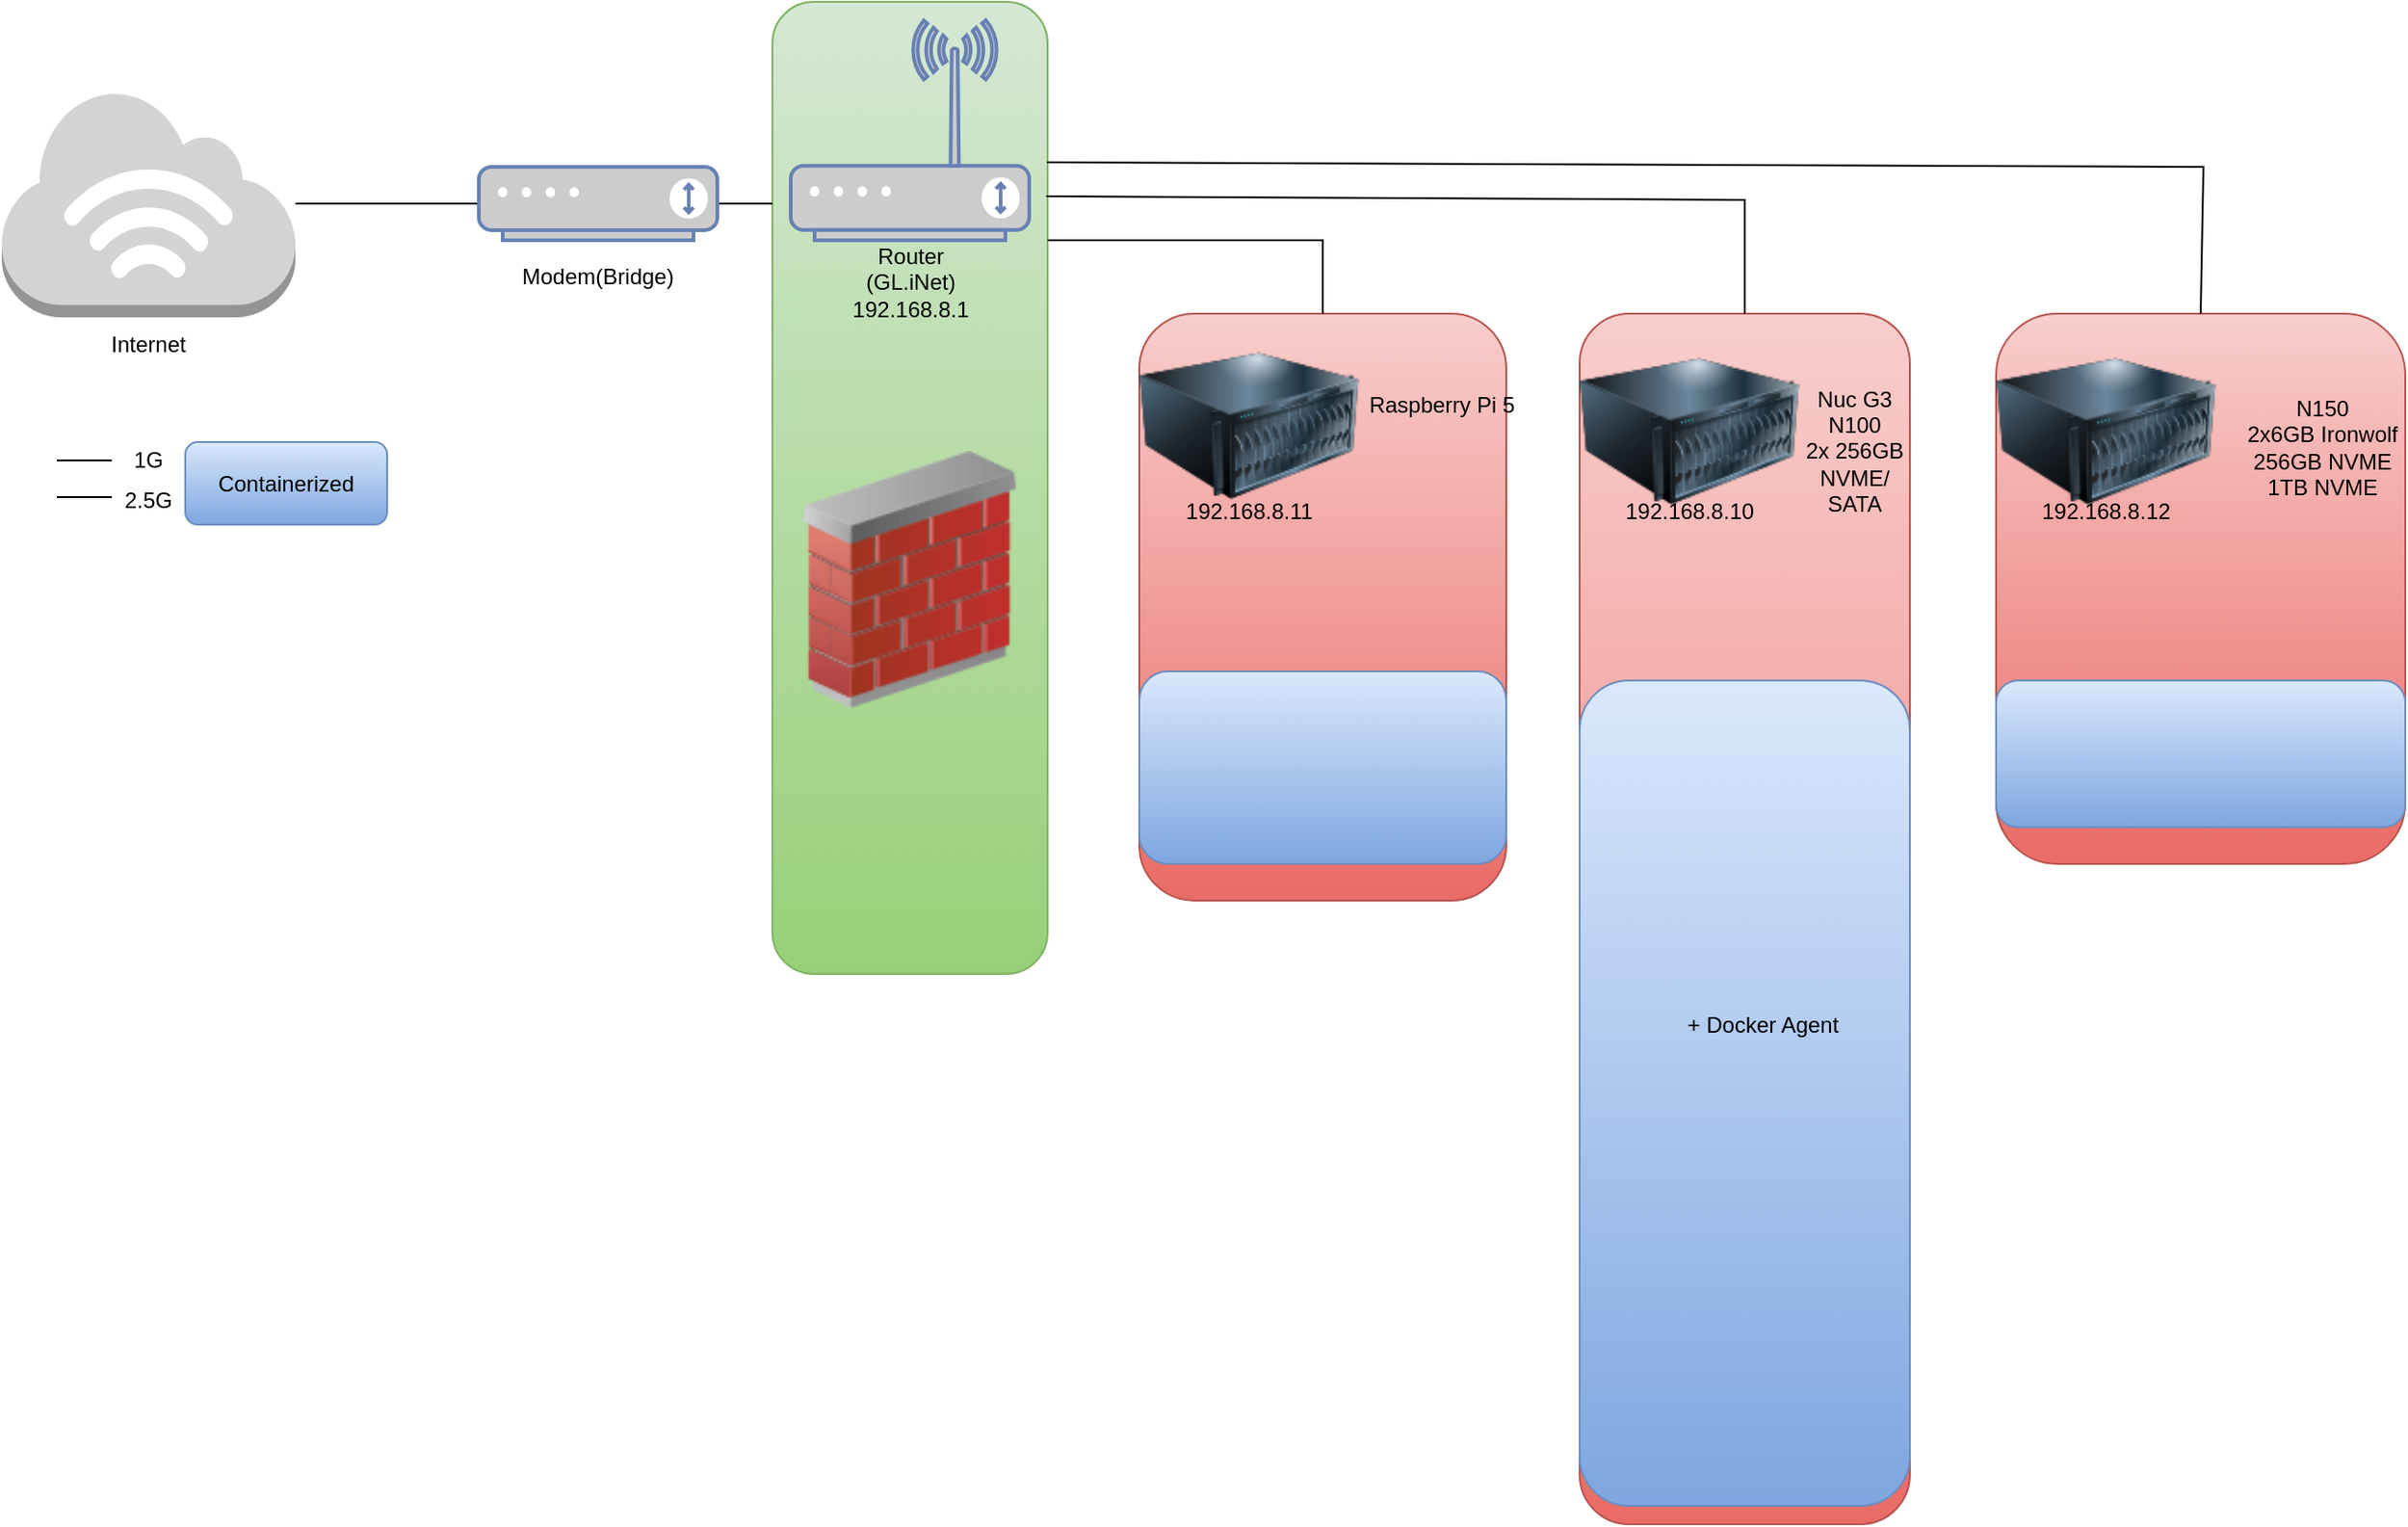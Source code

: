 <mxfile version="26.1.1">
  <diagram name="Page-1" id="NJafILQEZMPZhQUg8aph">
    <mxGraphModel dx="2389" dy="907" grid="1" gridSize="10" guides="1" tooltips="1" connect="1" arrows="1" fold="1" page="1" pageScale="1" pageWidth="827" pageHeight="1169" math="0" shadow="0">
      <root>
        <mxCell id="0" />
        <mxCell id="1" parent="0" />
        <mxCell id="3gP7cIQIkid6_7ooMgnK-77" value="" style="rounded=1;whiteSpace=wrap;html=1;fillColor=#f8cecc;strokeColor=#b85450;gradientColor=#ea6b66;" parent="1" vertex="1">
          <mxGeometry x="827" y="440" width="223" height="300" as="geometry" />
        </mxCell>
        <mxCell id="3gP7cIQIkid6_7ooMgnK-76" value="" style="rounded=1;whiteSpace=wrap;html=1;fillColor=#f8cecc;strokeColor=#b85450;gradientColor=#ea6b66;" parent="1" vertex="1">
          <mxGeometry x="600" y="440" width="180" height="660" as="geometry" />
        </mxCell>
        <mxCell id="3gP7cIQIkid6_7ooMgnK-75" value="" style="rounded=1;whiteSpace=wrap;html=1;fillColor=#f8cecc;strokeColor=#b85450;gradientColor=#ea6b66;" parent="1" vertex="1">
          <mxGeometry x="360" y="440" width="200" height="320" as="geometry" />
        </mxCell>
        <mxCell id="3gP7cIQIkid6_7ooMgnK-74" value="" style="rounded=1;whiteSpace=wrap;html=1;fillColor=#dae8fc;gradientColor=#7ea6e0;strokeColor=#6c8ebf;" parent="1" vertex="1">
          <mxGeometry x="827" y="640" width="223" height="80" as="geometry" />
        </mxCell>
        <mxCell id="3gP7cIQIkid6_7ooMgnK-73" value="" style="rounded=1;whiteSpace=wrap;html=1;fillColor=#dae8fc;gradientColor=#7ea6e0;strokeColor=#6c8ebf;" parent="1" vertex="1">
          <mxGeometry x="600" y="640" width="180" height="450" as="geometry" />
        </mxCell>
        <mxCell id="3gP7cIQIkid6_7ooMgnK-72" value="" style="rounded=1;whiteSpace=wrap;html=1;fillColor=#dae8fc;strokeColor=#6c8ebf;gradientColor=#7ea6e0;" parent="1" vertex="1">
          <mxGeometry x="360" y="635" width="200" height="105" as="geometry" />
        </mxCell>
        <mxCell id="3gP7cIQIkid6_7ooMgnK-5" value="" style="rounded=1;whiteSpace=wrap;html=1;fillColor=#d5e8d4;strokeColor=#82b366;gradientColor=#97d077;" parent="1" vertex="1">
          <mxGeometry x="160" y="270" width="150" height="530" as="geometry" />
        </mxCell>
        <mxCell id="3gP7cIQIkid6_7ooMgnK-101" value="" style="edgeStyle=orthogonalEdgeStyle;rounded=0;orthogonalLoop=1;jettySize=auto;html=1;strokeColor=light-dark(#000000,#00FF80);endArrow=none;startFill=0;" parent="1" source="3gP7cIQIkid6_7ooMgnK-1" target="3gP7cIQIkid6_7ooMgnK-7" edge="1">
          <mxGeometry relative="1" as="geometry" />
        </mxCell>
        <mxCell id="3gP7cIQIkid6_7ooMgnK-102" value="" style="edgeStyle=orthogonalEdgeStyle;rounded=0;orthogonalLoop=1;jettySize=auto;html=1;endArrow=none;startFill=0;strokeColor=light-dark(#000000,#00FF80);endFill=1;" parent="1" source="3gP7cIQIkid6_7ooMgnK-1" edge="1">
          <mxGeometry relative="1" as="geometry">
            <mxPoint x="160" y="380" as="targetPoint" />
          </mxGeometry>
        </mxCell>
        <mxCell id="3gP7cIQIkid6_7ooMgnK-1" value="" style="fontColor=#0066CC;verticalAlign=top;verticalLabelPosition=bottom;labelPosition=center;align=center;html=1;outlineConnect=0;fillColor=#CCCCCC;strokeColor=#6881B3;gradientColor=none;gradientDirection=north;strokeWidth=2;shape=mxgraph.networks.modem;" parent="1" vertex="1">
          <mxGeometry y="360" width="130" height="40" as="geometry" />
        </mxCell>
        <mxCell id="3gP7cIQIkid6_7ooMgnK-3" value="" style="fontColor=#0066CC;verticalAlign=top;verticalLabelPosition=bottom;labelPosition=center;align=center;html=1;outlineConnect=0;fillColor=#CCCCCC;strokeColor=#6881B3;gradientColor=none;gradientDirection=north;strokeWidth=2;shape=mxgraph.networks.wireless_modem;" parent="1" vertex="1">
          <mxGeometry x="170" y="280" width="130" height="120" as="geometry" />
        </mxCell>
        <mxCell id="3gP7cIQIkid6_7ooMgnK-6" value="Modem(Bridge)" style="text;html=1;align=center;verticalAlign=middle;whiteSpace=wrap;rounded=0;" parent="1" vertex="1">
          <mxGeometry x="15" y="405" width="100" height="30" as="geometry" />
        </mxCell>
        <mxCell id="3gP7cIQIkid6_7ooMgnK-7" value="" style="outlineConnect=0;dashed=0;verticalLabelPosition=bottom;verticalAlign=top;align=center;html=1;shape=mxgraph.aws3.internet_3;fillColor=#D2D3D3;gradientColor=none;" parent="1" vertex="1">
          <mxGeometry x="-260" y="318" width="160" height="124" as="geometry" />
        </mxCell>
        <mxCell id="3gP7cIQIkid6_7ooMgnK-8" value="&lt;div&gt;Router (GL.iNet)&lt;/div&gt;&lt;div&gt;192.168.8.1&lt;/div&gt;" style="text;html=1;align=center;verticalAlign=middle;whiteSpace=wrap;rounded=0;" parent="1" vertex="1">
          <mxGeometry x="197.5" y="400" width="75" height="45" as="geometry" />
        </mxCell>
        <mxCell id="3gP7cIQIkid6_7ooMgnK-10" value="" style="shape=image;verticalLabelPosition=bottom;labelBackgroundColor=default;verticalAlign=top;aspect=fixed;imageAspect=0;image=https://images.icon-icons.com/2699/PNG/512/adguard_logo_icon_167906.png;" parent="1" vertex="1">
          <mxGeometry x="155" y="450" width="160" height="80" as="geometry" />
        </mxCell>
        <mxCell id="3gP7cIQIkid6_7ooMgnK-11" value="" style="image;html=1;image=img/lib/clip_art/networking/Firewall_02_128x128.png" parent="1" vertex="1">
          <mxGeometry x="170" y="515" width="130" height="140" as="geometry" />
        </mxCell>
        <mxCell id="3gP7cIQIkid6_7ooMgnK-14" value="" style="shape=image;verticalLabelPosition=bottom;labelBackgroundColor=default;verticalAlign=top;aspect=fixed;imageAspect=0;image=https://images.seeklogo.com/logo-png/48/2/wireguard-logo-png_seeklogo-481785.png;" parent="1" vertex="1">
          <mxGeometry x="160" y="655" width="150" height="150" as="geometry" />
        </mxCell>
        <mxCell id="3gP7cIQIkid6_7ooMgnK-15" value="&lt;div&gt;Internet&lt;/div&gt;" style="text;html=1;align=center;verticalAlign=middle;whiteSpace=wrap;rounded=0;" parent="1" vertex="1">
          <mxGeometry x="-210" y="442" width="60" height="30" as="geometry" />
        </mxCell>
        <mxCell id="3gP7cIQIkid6_7ooMgnK-16" style="edgeStyle=orthogonalEdgeStyle;rounded=0;orthogonalLoop=1;jettySize=auto;html=1;exitX=0.5;exitY=1;exitDx=0;exitDy=0;" parent="1" source="3gP7cIQIkid6_7ooMgnK-5" target="3gP7cIQIkid6_7ooMgnK-5" edge="1">
          <mxGeometry relative="1" as="geometry" />
        </mxCell>
        <mxCell id="3gP7cIQIkid6_7ooMgnK-18" value="" style="image;html=1;image=img/lib/clip_art/computers/Server_128x128.png" parent="1" vertex="1">
          <mxGeometry x="360" y="442" width="120" height="118" as="geometry" />
        </mxCell>
        <mxCell id="3gP7cIQIkid6_7ooMgnK-19" value="" style="shape=image;html=1;verticalAlign=top;verticalLabelPosition=bottom;labelBackgroundColor=#ffffff;imageAspect=0;aspect=fixed;image=https://cdn1.iconfinder.com/data/icons/Vista-Inspirate_1.0/128x128/apps/debian.png" parent="1" vertex="1">
          <mxGeometry x="360" y="560" width="60" height="60" as="geometry" />
        </mxCell>
        <mxCell id="3gP7cIQIkid6_7ooMgnK-20" value="" style="shape=image;html=1;verticalAlign=top;verticalLabelPosition=bottom;labelBackgroundColor=#ffffff;imageAspect=0;aspect=fixed;image=https://cdn1.iconfinder.com/data/icons/unicons-line-vol-3/24/docker-128.png" parent="1" vertex="1">
          <mxGeometry x="430" y="560" width="60" height="60" as="geometry" />
        </mxCell>
        <mxCell id="3gP7cIQIkid6_7ooMgnK-21" value="" style="shape=image;verticalLabelPosition=bottom;labelBackgroundColor=default;verticalAlign=top;aspect=fixed;imageAspect=0;image=https://static-00.iconduck.com/assets.00/portainer-icon-732x1024-dlqoqekr.png;" parent="1" vertex="1">
          <mxGeometry x="507.13" y="560" width="35.74" height="50" as="geometry" />
        </mxCell>
        <mxCell id="3gP7cIQIkid6_7ooMgnK-22" value="Raspberry Pi 5" style="text;html=1;align=center;verticalAlign=middle;whiteSpace=wrap;rounded=0;" parent="1" vertex="1">
          <mxGeometry x="480" y="475" width="90" height="30" as="geometry" />
        </mxCell>
        <mxCell id="3gP7cIQIkid6_7ooMgnK-23" value="" style="shape=image;verticalLabelPosition=bottom;labelBackgroundColor=default;verticalAlign=top;aspect=fixed;imageAspect=0;image=https://img.icons8.com/color/512/zigbee.png;" parent="1" vertex="1">
          <mxGeometry x="500" y="500" width="50" height="50" as="geometry" />
        </mxCell>
        <mxCell id="3gP7cIQIkid6_7ooMgnK-24" value="" style="shape=image;verticalLabelPosition=bottom;labelBackgroundColor=default;verticalAlign=top;aspect=fixed;imageAspect=0;image=https://upload.wikimedia.org/wikipedia/commons/thumb/6/6e/Home_Assistant_Logo.svg/2048px-Home_Assistant_Logo.svg.png;" parent="1" vertex="1">
          <mxGeometry x="360" y="640" width="96" height="96" as="geometry" />
        </mxCell>
        <mxCell id="3gP7cIQIkid6_7ooMgnK-25" value="" style="shape=image;verticalLabelPosition=bottom;labelBackgroundColor=default;verticalAlign=top;aspect=fixed;imageAspect=0;image=https://containrrr.dev/watchtower/images/logo-450px.png;" parent="1" vertex="1">
          <mxGeometry x="470" y="560" width="20" height="20" as="geometry" />
        </mxCell>
        <mxCell id="3gP7cIQIkid6_7ooMgnK-26" value="" style="shape=image;verticalLabelPosition=bottom;labelBackgroundColor=default;verticalAlign=top;aspect=fixed;imageAspect=0;image=https://nginxproxymanager.com/icon.png;" parent="1" vertex="1">
          <mxGeometry x="436" y="635" width="20" height="20" as="geometry" />
        </mxCell>
        <mxCell id="3gP7cIQIkid6_7ooMgnK-27" value="" style="shape=image;verticalLabelPosition=bottom;labelBackgroundColor=default;verticalAlign=top;aspect=fixed;imageAspect=0;image=https://upload.wikimedia.org/wikipedia/commons/9/94/Cloudflare_Logo.png;" parent="1" vertex="1">
          <mxGeometry x="414" y="635" width="20" height="20" as="geometry" />
        </mxCell>
        <mxCell id="3gP7cIQIkid6_7ooMgnK-28" value="" style="shape=image;verticalLabelPosition=bottom;labelBackgroundColor=default;verticalAlign=top;aspect=fixed;imageAspect=0;image=https://goauthentik.io/img/social.png;" parent="1" vertex="1">
          <mxGeometry x="456" y="663" width="100" height="50" as="geometry" />
        </mxCell>
        <mxCell id="3gP7cIQIkid6_7ooMgnK-29" value="" style="shape=image;verticalLabelPosition=bottom;labelBackgroundColor=default;verticalAlign=top;aspect=fixed;imageAspect=0;image=https://nginxproxymanager.com/icon.png;" parent="1" vertex="1">
          <mxGeometry x="536" y="635" width="20" height="20" as="geometry" />
        </mxCell>
        <mxCell id="3gP7cIQIkid6_7ooMgnK-30" value="" style="shape=image;verticalLabelPosition=bottom;labelBackgroundColor=default;verticalAlign=top;aspect=fixed;imageAspect=0;image=https://upload.wikimedia.org/wikipedia/commons/9/94/Cloudflare_Logo.png;" parent="1" vertex="1">
          <mxGeometry x="515" y="635" width="20" height="20" as="geometry" />
        </mxCell>
        <mxCell id="3gP7cIQIkid6_7ooMgnK-31" value="" style="image;html=1;image=img/lib/clip_art/computers/Server_128x128.png" parent="1" vertex="1">
          <mxGeometry x="600" y="445" width="120" height="118" as="geometry" />
        </mxCell>
        <mxCell id="3gP7cIQIkid6_7ooMgnK-32" value="" style="shape=image;html=1;verticalAlign=top;verticalLabelPosition=bottom;labelBackgroundColor=#ffffff;imageAspect=0;aspect=fixed;image=https://cdn1.iconfinder.com/data/icons/operating-system-flat-1/30/ubuntu-128.png" parent="1" vertex="1">
          <mxGeometry x="600" y="557" width="63" height="63" as="geometry" />
        </mxCell>
        <mxCell id="3gP7cIQIkid6_7ooMgnK-33" value="" style="shape=image;html=1;verticalAlign=top;verticalLabelPosition=bottom;labelBackgroundColor=#ffffff;imageAspect=0;aspect=fixed;image=https://cdn1.iconfinder.com/data/icons/unicons-line-vol-3/24/docker-128.png" parent="1" vertex="1">
          <mxGeometry x="660" y="560" width="60" height="60" as="geometry" />
        </mxCell>
        <mxCell id="3gP7cIQIkid6_7ooMgnK-34" value="" style="shape=image;verticalLabelPosition=bottom;labelBackgroundColor=default;verticalAlign=top;aspect=fixed;imageAspect=0;image=https://containrrr.dev/watchtower/images/logo-450px.png;" parent="1" vertex="1">
          <mxGeometry x="700" y="560" width="20" height="20" as="geometry" />
        </mxCell>
        <mxCell id="3gP7cIQIkid6_7ooMgnK-35" value="" style="shape=image;verticalLabelPosition=bottom;labelBackgroundColor=default;verticalAlign=top;aspect=fixed;imageAspect=0;image=https://static-00.iconduck.com/assets.00/portainer-icon-732x1024-dlqoqekr.png;" parent="1" vertex="1">
          <mxGeometry x="730" y="560" width="35.74" height="50" as="geometry" />
        </mxCell>
        <mxCell id="3gP7cIQIkid6_7ooMgnK-36" value="&lt;div&gt;Nuc G3&lt;/div&gt;&lt;div&gt;N100&lt;/div&gt;&lt;div&gt;2x 256GB NVME/&lt;/div&gt;&lt;div&gt;SATA&lt;/div&gt;" style="text;html=1;align=center;verticalAlign=middle;whiteSpace=wrap;rounded=0;" parent="1" vertex="1">
          <mxGeometry x="720" y="472" width="60" height="85" as="geometry" />
        </mxCell>
        <mxCell id="3gP7cIQIkid6_7ooMgnK-37" value="192.168.8.11" style="text;html=1;align=center;verticalAlign=middle;whiteSpace=wrap;rounded=0;" parent="1" vertex="1">
          <mxGeometry x="390" y="533" width="60" height="30" as="geometry" />
        </mxCell>
        <mxCell id="3gP7cIQIkid6_7ooMgnK-38" value="&lt;div&gt;192.168.8.10&lt;/div&gt;" style="text;html=1;align=center;verticalAlign=middle;whiteSpace=wrap;rounded=0;" parent="1" vertex="1">
          <mxGeometry x="630" y="533" width="60" height="30" as="geometry" />
        </mxCell>
        <mxCell id="3gP7cIQIkid6_7ooMgnK-39" value="" style="shape=image;verticalLabelPosition=bottom;labelBackgroundColor=default;verticalAlign=top;aspect=fixed;imageAspect=0;image=https://nginxproxymanager.com/icon.png;" parent="1" vertex="1">
          <mxGeometry x="600" y="640" width="90" height="90" as="geometry" />
        </mxCell>
        <mxCell id="3gP7cIQIkid6_7ooMgnK-40" value="" style="shape=image;verticalLabelPosition=bottom;labelBackgroundColor=default;verticalAlign=top;aspect=fixed;imageAspect=0;image=https://registry.npmmirror.com/@lobehub/icons-static-png/latest/files/dark/openwebui.png;" parent="1" vertex="1">
          <mxGeometry x="690" y="640" width="80" height="80" as="geometry" />
        </mxCell>
        <mxCell id="3gP7cIQIkid6_7ooMgnK-43" value="" style="shape=image;verticalLabelPosition=bottom;labelBackgroundColor=default;verticalAlign=top;aspect=fixed;imageAspect=0;image=https://upload.wikimedia.org/wikipedia/commons/thumb/9/95/Matrix_logo.svg/800px-Matrix_logo.svg.png;" parent="1" vertex="1">
          <mxGeometry x="683.08" y="736.77" width="93.84" height="40" as="geometry" />
        </mxCell>
        <mxCell id="3gP7cIQIkid6_7ooMgnK-44" value="" style="shape=image;verticalLabelPosition=bottom;labelBackgroundColor=default;verticalAlign=top;aspect=fixed;imageAspect=0;image=https://upload.wikimedia.org/wikipedia/commons/thumb/5/52/Lemmy_logo.svg/1200px-Lemmy_logo.svg.png;" parent="1" vertex="1">
          <mxGeometry x="604.39" y="730" width="81.22" height="53.54" as="geometry" />
        </mxCell>
        <mxCell id="3gP7cIQIkid6_7ooMgnK-49" value="" style="shape=image;verticalLabelPosition=bottom;labelBackgroundColor=default;verticalAlign=top;aspect=fixed;imageAspect=0;image=https://upload.wikimedia.org/wikipedia/commons/thumb/e/e3/Jenkins_logo_with_title.svg/1920px-Jenkins_logo_with_title.svg.png;" parent="1" vertex="1">
          <mxGeometry x="612.28" y="783.54" width="155.44" height="50" as="geometry" />
        </mxCell>
        <mxCell id="3gP7cIQIkid6_7ooMgnK-50" value="+ Docker Agent" style="text;html=1;align=center;verticalAlign=middle;whiteSpace=wrap;rounded=0;" parent="1" vertex="1">
          <mxGeometry x="655" y="812.5" width="90" height="30" as="geometry" />
        </mxCell>
        <mxCell id="3gP7cIQIkid6_7ooMgnK-51" value="" style="shape=image;verticalLabelPosition=bottom;labelBackgroundColor=default;verticalAlign=top;aspect=fixed;imageAspect=0;image=https://dashy.to/img/dashy.png;" parent="1" vertex="1">
          <mxGeometry x="600" y="835" width="85" height="85" as="geometry" />
        </mxCell>
        <mxCell id="3gP7cIQIkid6_7ooMgnK-53" value="" style="shape=image;verticalLabelPosition=bottom;labelBackgroundColor=default;verticalAlign=top;aspect=fixed;imageAspect=0;image=https://static-00.iconduck.com/assets.00/navidrome-icon-2048x2048-4rzcut65.png;" parent="1" vertex="1">
          <mxGeometry x="695" y="842.5" width="70" height="70" as="geometry" />
        </mxCell>
        <mxCell id="3gP7cIQIkid6_7ooMgnK-55" value="" style="shape=image;verticalLabelPosition=bottom;labelBackgroundColor=default;verticalAlign=top;aspect=fixed;imageAspect=0;image=https://global.discourse-cdn.com/free1/uploads/vaultwarden/original/1X/26a1c808c7d5849039d47820eef7889b3415e5ec.png;" parent="1" vertex="1">
          <mxGeometry x="600" y="920" width="80" height="80" as="geometry" />
        </mxCell>
        <mxCell id="3gP7cIQIkid6_7ooMgnK-58" value="" style="shape=image;verticalLabelPosition=bottom;labelBackgroundColor=default;verticalAlign=top;aspect=fixed;imageAspect=0;image=https://github.com/borgmatic-collective/borgmatic/raw/main/docs/static/borgmatic.png;" parent="1" vertex="1">
          <mxGeometry x="695" y="912.5" width="80" height="80" as="geometry" />
        </mxCell>
        <mxCell id="3gP7cIQIkid6_7ooMgnK-59" value="" style="shape=image;verticalLabelPosition=bottom;labelBackgroundColor=default;verticalAlign=top;aspect=fixed;imageAspect=0;image=https://static-00.iconduck.com/assets.00/mealie-icon-2048x1951-eraqwyok.png;" parent="1" vertex="1">
          <mxGeometry x="600" y="1000" width="83.99" height="80" as="geometry" />
        </mxCell>
        <mxCell id="3gP7cIQIkid6_7ooMgnK-60" value="" style="shape=image;verticalLabelPosition=bottom;labelBackgroundColor=default;verticalAlign=top;aspect=fixed;imageAspect=0;image=https://static-00.iconduck.com/assets.00/portainer-icon-732x1024-dlqoqekr.png;" parent="1" vertex="1">
          <mxGeometry x="701.41" y="1000" width="57.18" height="80" as="geometry" />
        </mxCell>
        <mxCell id="3gP7cIQIkid6_7ooMgnK-61" value="" style="image;html=1;image=img/lib/clip_art/computers/Server_128x128.png" parent="1" vertex="1">
          <mxGeometry x="827" y="445" width="120" height="118" as="geometry" />
        </mxCell>
        <mxCell id="3gP7cIQIkid6_7ooMgnK-62" value="192.168.8.12" style="text;html=1;align=center;verticalAlign=middle;whiteSpace=wrap;rounded=0;" parent="1" vertex="1">
          <mxGeometry x="857" y="533" width="60" height="30" as="geometry" />
        </mxCell>
        <mxCell id="3gP7cIQIkid6_7ooMgnK-65" value="" style="shape=image;verticalLabelPosition=bottom;labelBackgroundColor=default;verticalAlign=top;aspect=fixed;imageAspect=0;image=https://www.gartner.com/pi/vendorimages/ixsystems_primary-storage-platforms_1745258676486.png;" parent="1" vertex="1">
          <mxGeometry x="830" y="555" width="70" height="70" as="geometry" />
        </mxCell>
        <mxCell id="3gP7cIQIkid6_7ooMgnK-66" value="" style="shape=image;html=1;verticalAlign=top;verticalLabelPosition=bottom;labelBackgroundColor=#ffffff;imageAspect=0;aspect=fixed;image=https://cdn1.iconfinder.com/data/icons/unicons-line-vol-3/24/docker-128.png" parent="1" vertex="1">
          <mxGeometry x="900" y="560" width="60" height="60" as="geometry" />
        </mxCell>
        <mxCell id="3gP7cIQIkid6_7ooMgnK-67" value="" style="shape=image;verticalLabelPosition=bottom;labelBackgroundColor=default;verticalAlign=top;aspect=fixed;imageAspect=0;image=https://static-00.iconduck.com/assets.00/portainer-icon-732x1024-dlqoqekr.png;" parent="1" vertex="1">
          <mxGeometry x="980" y="557" width="35.74" height="50" as="geometry" />
        </mxCell>
        <mxCell id="3gP7cIQIkid6_7ooMgnK-68" value="" style="shape=image;verticalLabelPosition=bottom;labelBackgroundColor=default;verticalAlign=top;aspect=fixed;imageAspect=0;image=https://containrrr.dev/watchtower/images/logo-450px.png;" parent="1" vertex="1">
          <mxGeometry x="940" y="560" width="20" height="20" as="geometry" />
        </mxCell>
        <mxCell id="3gP7cIQIkid6_7ooMgnK-69" value="&lt;div&gt;N150&lt;/div&gt;&lt;div&gt;2x6GB Ironwolf&lt;/div&gt;&lt;div&gt;256GB NVME&lt;/div&gt;&lt;div&gt;1TB NVME&lt;/div&gt;" style="text;html=1;align=center;verticalAlign=middle;whiteSpace=wrap;rounded=0;" parent="1" vertex="1">
          <mxGeometry x="960" y="475" width="90" height="75" as="geometry" />
        </mxCell>
        <mxCell id="3gP7cIQIkid6_7ooMgnK-70" value="" style="shape=image;verticalLabelPosition=bottom;labelBackgroundColor=default;verticalAlign=top;aspect=fixed;imageAspect=0;image=https://upload.wikimedia.org/wikipedia/commons/thumb/6/60/Nextcloud_Logo.svg/2560px-Nextcloud_Logo.svg.png;" parent="1" vertex="1">
          <mxGeometry x="827" y="640" width="106.51" height="75" as="geometry" />
        </mxCell>
        <mxCell id="3gP7cIQIkid6_7ooMgnK-71" value="" style="shape=image;verticalLabelPosition=bottom;labelBackgroundColor=default;verticalAlign=top;aspect=fixed;imageAspect=0;image=https://cdn-avatars.huggingface.co/v1/production/uploads/653c54db7bd6a97439db3207/PyTUoIhpBI6tAVPECRPWq.png;" parent="1" vertex="1">
          <mxGeometry x="960" y="637.5" width="80" height="80" as="geometry" />
        </mxCell>
        <mxCell id="3gP7cIQIkid6_7ooMgnK-78" value="" style="shape=image;verticalLabelPosition=bottom;labelBackgroundColor=default;verticalAlign=top;aspect=fixed;imageAspect=0;image=https://nginxproxymanager.com/icon.png;" parent="1" vertex="1">
          <mxGeometry x="750" y="637.5" width="20" height="20" as="geometry" />
        </mxCell>
        <mxCell id="3gP7cIQIkid6_7ooMgnK-79" value="" style="shape=image;verticalLabelPosition=bottom;labelBackgroundColor=default;verticalAlign=top;aspect=fixed;imageAspect=0;image=https://nginxproxymanager.com/icon.png;" parent="1" vertex="1">
          <mxGeometry x="750" y="720" width="20" height="20" as="geometry" />
        </mxCell>
        <mxCell id="3gP7cIQIkid6_7ooMgnK-80" value="" style="shape=image;verticalLabelPosition=bottom;labelBackgroundColor=default;verticalAlign=top;aspect=fixed;imageAspect=0;image=https://nginxproxymanager.com/icon.png;" parent="1" vertex="1">
          <mxGeometry x="663" y="716.77" width="20" height="20" as="geometry" />
        </mxCell>
        <mxCell id="3gP7cIQIkid6_7ooMgnK-81" value="" style="shape=image;verticalLabelPosition=bottom;labelBackgroundColor=default;verticalAlign=top;aspect=fixed;imageAspect=0;image=https://nginxproxymanager.com/icon.png;" parent="1" vertex="1">
          <mxGeometry x="750" y="783.54" width="20" height="20" as="geometry" />
        </mxCell>
        <mxCell id="3gP7cIQIkid6_7ooMgnK-82" value="" style="shape=image;verticalLabelPosition=bottom;labelBackgroundColor=default;verticalAlign=top;aspect=fixed;imageAspect=0;image=https://nginxproxymanager.com/icon.png;" parent="1" vertex="1">
          <mxGeometry x="665.61" y="842.5" width="20" height="20" as="geometry" />
        </mxCell>
        <mxCell id="3gP7cIQIkid6_7ooMgnK-83" value="" style="shape=image;verticalLabelPosition=bottom;labelBackgroundColor=default;verticalAlign=top;aspect=fixed;imageAspect=0;image=https://nginxproxymanager.com/icon.png;" parent="1" vertex="1">
          <mxGeometry x="750" y="842.5" width="20" height="20" as="geometry" />
        </mxCell>
        <mxCell id="3gP7cIQIkid6_7ooMgnK-84" value="" style="shape=image;verticalLabelPosition=bottom;labelBackgroundColor=default;verticalAlign=top;aspect=fixed;imageAspect=0;image=https://nginxproxymanager.com/icon.png;" parent="1" vertex="1">
          <mxGeometry x="665" y="912.5" width="20" height="20" as="geometry" />
        </mxCell>
        <mxCell id="3gP7cIQIkid6_7ooMgnK-85" value="" style="shape=image;verticalLabelPosition=bottom;labelBackgroundColor=default;verticalAlign=top;aspect=fixed;imageAspect=0;image=https://nginxproxymanager.com/icon.png;" parent="1" vertex="1">
          <mxGeometry x="663.08" y="1000" width="20" height="20" as="geometry" />
        </mxCell>
        <mxCell id="3gP7cIQIkid6_7ooMgnK-87" value="" style="shape=image;verticalLabelPosition=bottom;labelBackgroundColor=default;verticalAlign=top;aspect=fixed;imageAspect=0;image=https://nginxproxymanager.com/icon.png;" parent="1" vertex="1">
          <mxGeometry x="913.51" y="640" width="20" height="20" as="geometry" />
        </mxCell>
        <mxCell id="3gP7cIQIkid6_7ooMgnK-88" value="" style="shape=image;verticalLabelPosition=bottom;labelBackgroundColor=default;verticalAlign=top;aspect=fixed;imageAspect=0;image=https://nginxproxymanager.com/icon.png;" parent="1" vertex="1">
          <mxGeometry x="1020" y="640" width="20" height="20" as="geometry" />
        </mxCell>
        <mxCell id="3gP7cIQIkid6_7ooMgnK-89" value="" style="shape=image;verticalLabelPosition=bottom;labelBackgroundColor=default;verticalAlign=top;aspect=fixed;imageAspect=0;image=https://upload.wikimedia.org/wikipedia/commons/9/94/Cloudflare_Logo.png;" parent="1" vertex="1">
          <mxGeometry x="730" y="637.5" width="20" height="20" as="geometry" />
        </mxCell>
        <mxCell id="3gP7cIQIkid6_7ooMgnK-90" value="" style="shape=image;verticalLabelPosition=bottom;labelBackgroundColor=default;verticalAlign=top;aspect=fixed;imageAspect=0;image=https://upload.wikimedia.org/wikipedia/commons/9/94/Cloudflare_Logo.png;" parent="1" vertex="1">
          <mxGeometry x="730" y="720" width="20" height="20" as="geometry" />
        </mxCell>
        <mxCell id="3gP7cIQIkid6_7ooMgnK-91" value="" style="shape=image;verticalLabelPosition=bottom;labelBackgroundColor=default;verticalAlign=top;aspect=fixed;imageAspect=0;image=https://upload.wikimedia.org/wikipedia/commons/9/94/Cloudflare_Logo.png;" parent="1" vertex="1">
          <mxGeometry x="643.08" y="717.5" width="20" height="20" as="geometry" />
        </mxCell>
        <mxCell id="3gP7cIQIkid6_7ooMgnK-92" value="" style="shape=image;verticalLabelPosition=bottom;labelBackgroundColor=default;verticalAlign=top;aspect=fixed;imageAspect=0;image=https://upload.wikimedia.org/wikipedia/commons/9/94/Cloudflare_Logo.png;" parent="1" vertex="1">
          <mxGeometry x="730" y="783.54" width="20" height="20" as="geometry" />
        </mxCell>
        <mxCell id="3gP7cIQIkid6_7ooMgnK-93" value="" style="shape=image;verticalLabelPosition=bottom;labelBackgroundColor=default;verticalAlign=top;aspect=fixed;imageAspect=0;image=https://upload.wikimedia.org/wikipedia/commons/9/94/Cloudflare_Logo.png;" parent="1" vertex="1">
          <mxGeometry x="730" y="842.5" width="20" height="20" as="geometry" />
        </mxCell>
        <mxCell id="3gP7cIQIkid6_7ooMgnK-94" value="" style="shape=image;verticalLabelPosition=bottom;labelBackgroundColor=default;verticalAlign=top;aspect=fixed;imageAspect=0;image=https://upload.wikimedia.org/wikipedia/commons/9/94/Cloudflare_Logo.png;" parent="1" vertex="1">
          <mxGeometry x="645.61" y="842.5" width="20" height="20" as="geometry" />
        </mxCell>
        <mxCell id="3gP7cIQIkid6_7ooMgnK-95" value="" style="shape=image;verticalLabelPosition=bottom;labelBackgroundColor=default;verticalAlign=top;aspect=fixed;imageAspect=0;image=https://upload.wikimedia.org/wikipedia/commons/9/94/Cloudflare_Logo.png;" parent="1" vertex="1">
          <mxGeometry x="643.08" y="912.5" width="20" height="20" as="geometry" />
        </mxCell>
        <mxCell id="3gP7cIQIkid6_7ooMgnK-97" value="" style="shape=image;verticalLabelPosition=bottom;labelBackgroundColor=default;verticalAlign=top;aspect=fixed;imageAspect=0;image=https://upload.wikimedia.org/wikipedia/commons/9/94/Cloudflare_Logo.png;" parent="1" vertex="1">
          <mxGeometry x="640" y="1000" width="20" height="20" as="geometry" />
        </mxCell>
        <mxCell id="3gP7cIQIkid6_7ooMgnK-98" value="" style="shape=image;verticalLabelPosition=bottom;labelBackgroundColor=default;verticalAlign=top;aspect=fixed;imageAspect=0;image=https://upload.wikimedia.org/wikipedia/commons/9/94/Cloudflare_Logo.png;" parent="1" vertex="1">
          <mxGeometry x="893.51" y="640" width="20" height="20" as="geometry" />
        </mxCell>
        <mxCell id="3gP7cIQIkid6_7ooMgnK-99" value="" style="shape=image;verticalLabelPosition=bottom;labelBackgroundColor=default;verticalAlign=top;aspect=fixed;imageAspect=0;image=https://upload.wikimedia.org/wikipedia/commons/9/94/Cloudflare_Logo.png;" parent="1" vertex="1">
          <mxGeometry x="1000" y="640" width="20" height="20" as="geometry" />
        </mxCell>
        <mxCell id="3gP7cIQIkid6_7ooMgnK-103" value="" style="endArrow=none;html=1;rounded=0;entryX=0.5;entryY=0;entryDx=0;entryDy=0;" parent="1" target="3gP7cIQIkid6_7ooMgnK-75" edge="1">
          <mxGeometry width="50" height="50" relative="1" as="geometry">
            <mxPoint x="310" y="400" as="sourcePoint" />
            <mxPoint x="400" y="570" as="targetPoint" />
            <Array as="points">
              <mxPoint x="460" y="400" />
            </Array>
          </mxGeometry>
        </mxCell>
        <mxCell id="3gP7cIQIkid6_7ooMgnK-104" value="" style="endArrow=none;html=1;rounded=0;exitX=0.995;exitY=0.2;exitDx=0;exitDy=0;exitPerimeter=0;entryX=0.5;entryY=0;entryDx=0;entryDy=0;strokeColor=light-dark(#000000,#00FF26);" parent="1" source="3gP7cIQIkid6_7ooMgnK-5" target="3gP7cIQIkid6_7ooMgnK-76" edge="1">
          <mxGeometry width="50" height="50" relative="1" as="geometry">
            <mxPoint x="350" y="620" as="sourcePoint" />
            <mxPoint x="400" y="570" as="targetPoint" />
            <Array as="points">
              <mxPoint x="690" y="378" />
            </Array>
          </mxGeometry>
        </mxCell>
        <mxCell id="3gP7cIQIkid6_7ooMgnK-105" value="" style="endArrow=none;html=1;rounded=0;exitX=0.998;exitY=0.165;exitDx=0;exitDy=0;exitPerimeter=0;entryX=0.5;entryY=0;entryDx=0;entryDy=0;strokeColor=light-dark(#000000,#00FF80);" parent="1" source="3gP7cIQIkid6_7ooMgnK-5" target="3gP7cIQIkid6_7ooMgnK-77" edge="1">
          <mxGeometry width="50" height="50" relative="1" as="geometry">
            <mxPoint x="350" y="620" as="sourcePoint" />
            <mxPoint x="400" y="570" as="targetPoint" />
            <Array as="points">
              <mxPoint x="940" y="360" />
            </Array>
          </mxGeometry>
        </mxCell>
        <mxCell id="3gP7cIQIkid6_7ooMgnK-110" value="" style="endArrow=none;html=1;rounded=0;" parent="1" edge="1">
          <mxGeometry width="50" height="50" relative="1" as="geometry">
            <mxPoint x="-230" y="520" as="sourcePoint" />
            <mxPoint x="-200" y="520" as="targetPoint" />
          </mxGeometry>
        </mxCell>
        <mxCell id="3gP7cIQIkid6_7ooMgnK-111" value="" style="endArrow=none;html=1;rounded=0;strokeColor=light-dark(#000000,#00FF80);" parent="1" edge="1">
          <mxGeometry width="50" height="50" relative="1" as="geometry">
            <mxPoint x="-230" y="540" as="sourcePoint" />
            <mxPoint x="-200" y="540" as="targetPoint" />
          </mxGeometry>
        </mxCell>
        <mxCell id="3gP7cIQIkid6_7ooMgnK-113" value="1G" style="text;html=1;align=center;verticalAlign=middle;whiteSpace=wrap;rounded=0;" parent="1" vertex="1">
          <mxGeometry x="-210" y="505" width="60" height="30" as="geometry" />
        </mxCell>
        <mxCell id="3gP7cIQIkid6_7ooMgnK-116" value="&lt;div&gt;2.5G&lt;/div&gt;" style="text;html=1;align=center;verticalAlign=middle;whiteSpace=wrap;rounded=0;" parent="1" vertex="1">
          <mxGeometry x="-210" y="527" width="60" height="30" as="geometry" />
        </mxCell>
        <mxCell id="3gP7cIQIkid6_7ooMgnK-117" value="Containerized" style="rounded=1;whiteSpace=wrap;html=1;fillColor=#dae8fc;gradientColor=#7ea6e0;strokeColor=#6c8ebf;" parent="1" vertex="1">
          <mxGeometry x="-160" y="510" width="110" height="45" as="geometry" />
        </mxCell>
      </root>
    </mxGraphModel>
  </diagram>
</mxfile>

